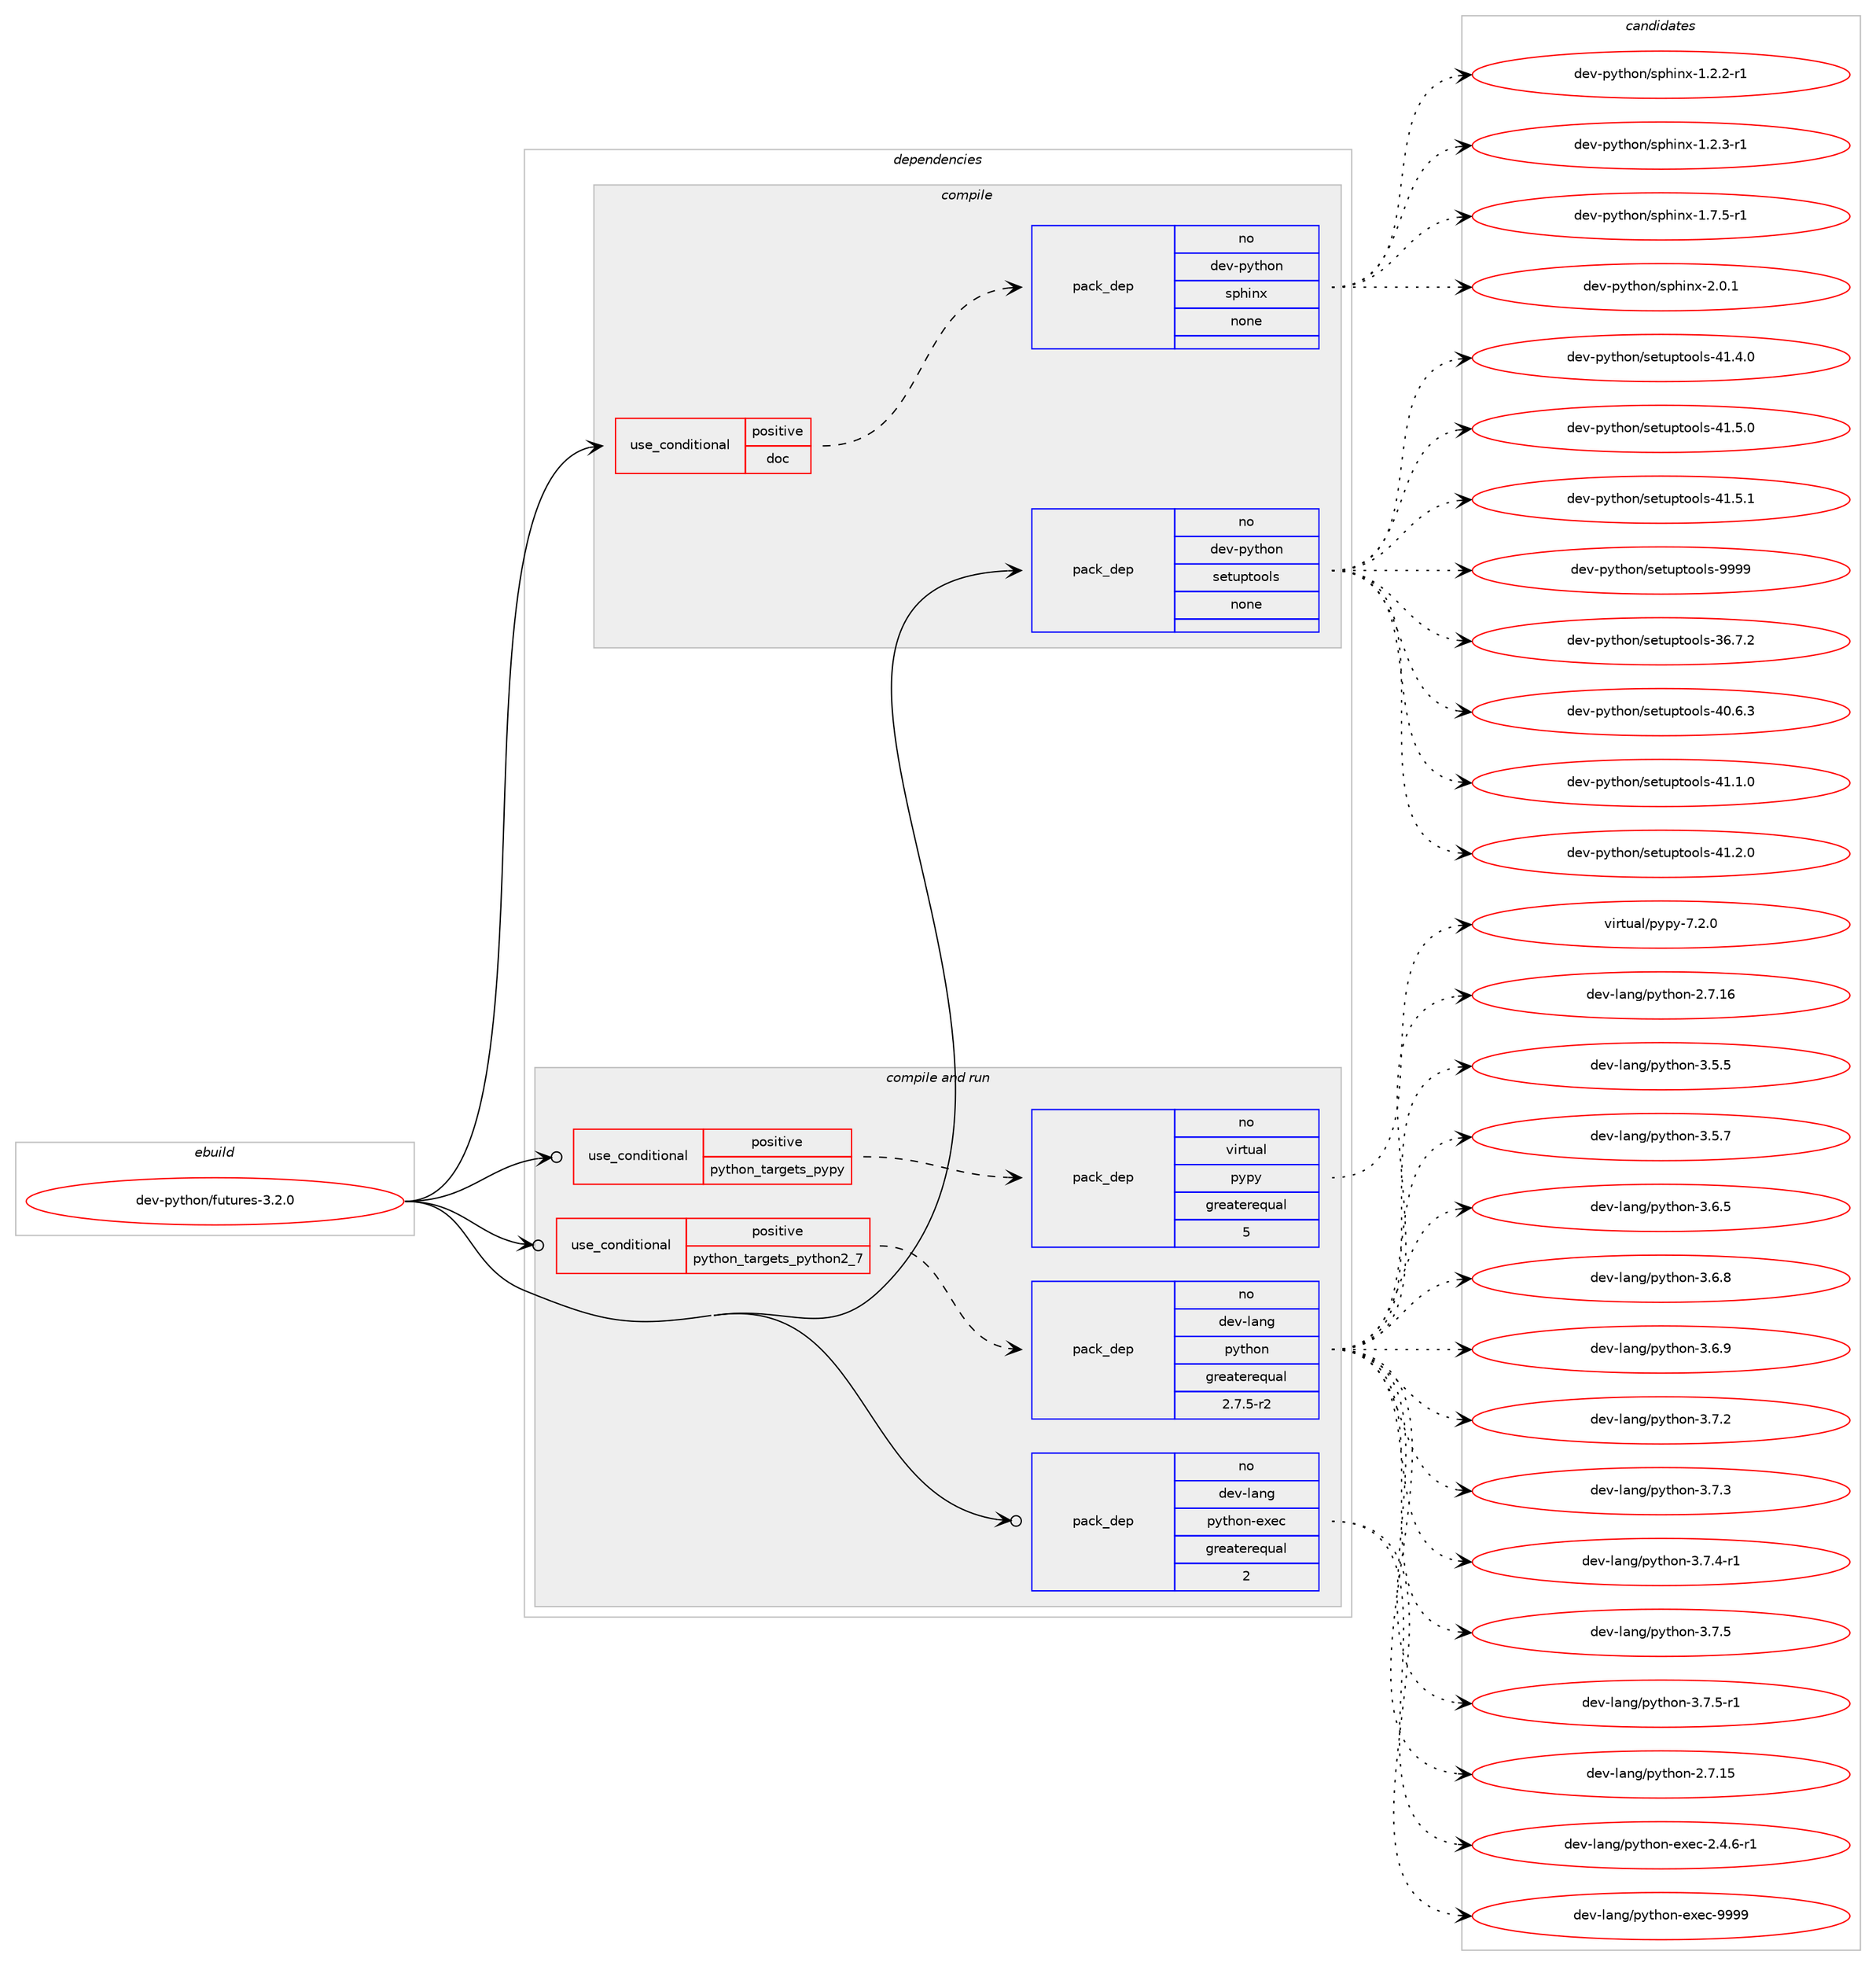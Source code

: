 digraph prolog {

# *************
# Graph options
# *************

newrank=true;
concentrate=true;
compound=true;
graph [rankdir=LR,fontname=Helvetica,fontsize=10,ranksep=1.5];#, ranksep=2.5, nodesep=0.2];
edge  [arrowhead=vee];
node  [fontname=Helvetica,fontsize=10];

# **********
# The ebuild
# **********

subgraph cluster_leftcol {
color=gray;
rank=same;
label=<<i>ebuild</i>>;
id [label="dev-python/futures-3.2.0", color=red, width=4, href="../dev-python/futures-3.2.0.svg"];
}

# ****************
# The dependencies
# ****************

subgraph cluster_midcol {
color=gray;
label=<<i>dependencies</i>>;
subgraph cluster_compile {
fillcolor="#eeeeee";
style=filled;
label=<<i>compile</i>>;
subgraph cond139858 {
dependency606107 [label=<<TABLE BORDER="0" CELLBORDER="1" CELLSPACING="0" CELLPADDING="4"><TR><TD ROWSPAN="3" CELLPADDING="10">use_conditional</TD></TR><TR><TD>positive</TD></TR><TR><TD>doc</TD></TR></TABLE>>, shape=none, color=red];
subgraph pack454452 {
dependency606108 [label=<<TABLE BORDER="0" CELLBORDER="1" CELLSPACING="0" CELLPADDING="4" WIDTH="220"><TR><TD ROWSPAN="6" CELLPADDING="30">pack_dep</TD></TR><TR><TD WIDTH="110">no</TD></TR><TR><TD>dev-python</TD></TR><TR><TD>sphinx</TD></TR><TR><TD>none</TD></TR><TR><TD></TD></TR></TABLE>>, shape=none, color=blue];
}
dependency606107:e -> dependency606108:w [weight=20,style="dashed",arrowhead="vee"];
}
id:e -> dependency606107:w [weight=20,style="solid",arrowhead="vee"];
subgraph pack454453 {
dependency606109 [label=<<TABLE BORDER="0" CELLBORDER="1" CELLSPACING="0" CELLPADDING="4" WIDTH="220"><TR><TD ROWSPAN="6" CELLPADDING="30">pack_dep</TD></TR><TR><TD WIDTH="110">no</TD></TR><TR><TD>dev-python</TD></TR><TR><TD>setuptools</TD></TR><TR><TD>none</TD></TR><TR><TD></TD></TR></TABLE>>, shape=none, color=blue];
}
id:e -> dependency606109:w [weight=20,style="solid",arrowhead="vee"];
}
subgraph cluster_compileandrun {
fillcolor="#eeeeee";
style=filled;
label=<<i>compile and run</i>>;
subgraph cond139859 {
dependency606110 [label=<<TABLE BORDER="0" CELLBORDER="1" CELLSPACING="0" CELLPADDING="4"><TR><TD ROWSPAN="3" CELLPADDING="10">use_conditional</TD></TR><TR><TD>positive</TD></TR><TR><TD>python_targets_pypy</TD></TR></TABLE>>, shape=none, color=red];
subgraph pack454454 {
dependency606111 [label=<<TABLE BORDER="0" CELLBORDER="1" CELLSPACING="0" CELLPADDING="4" WIDTH="220"><TR><TD ROWSPAN="6" CELLPADDING="30">pack_dep</TD></TR><TR><TD WIDTH="110">no</TD></TR><TR><TD>virtual</TD></TR><TR><TD>pypy</TD></TR><TR><TD>greaterequal</TD></TR><TR><TD>5</TD></TR></TABLE>>, shape=none, color=blue];
}
dependency606110:e -> dependency606111:w [weight=20,style="dashed",arrowhead="vee"];
}
id:e -> dependency606110:w [weight=20,style="solid",arrowhead="odotvee"];
subgraph cond139860 {
dependency606112 [label=<<TABLE BORDER="0" CELLBORDER="1" CELLSPACING="0" CELLPADDING="4"><TR><TD ROWSPAN="3" CELLPADDING="10">use_conditional</TD></TR><TR><TD>positive</TD></TR><TR><TD>python_targets_python2_7</TD></TR></TABLE>>, shape=none, color=red];
subgraph pack454455 {
dependency606113 [label=<<TABLE BORDER="0" CELLBORDER="1" CELLSPACING="0" CELLPADDING="4" WIDTH="220"><TR><TD ROWSPAN="6" CELLPADDING="30">pack_dep</TD></TR><TR><TD WIDTH="110">no</TD></TR><TR><TD>dev-lang</TD></TR><TR><TD>python</TD></TR><TR><TD>greaterequal</TD></TR><TR><TD>2.7.5-r2</TD></TR></TABLE>>, shape=none, color=blue];
}
dependency606112:e -> dependency606113:w [weight=20,style="dashed",arrowhead="vee"];
}
id:e -> dependency606112:w [weight=20,style="solid",arrowhead="odotvee"];
subgraph pack454456 {
dependency606114 [label=<<TABLE BORDER="0" CELLBORDER="1" CELLSPACING="0" CELLPADDING="4" WIDTH="220"><TR><TD ROWSPAN="6" CELLPADDING="30">pack_dep</TD></TR><TR><TD WIDTH="110">no</TD></TR><TR><TD>dev-lang</TD></TR><TR><TD>python-exec</TD></TR><TR><TD>greaterequal</TD></TR><TR><TD>2</TD></TR></TABLE>>, shape=none, color=blue];
}
id:e -> dependency606114:w [weight=20,style="solid",arrowhead="odotvee"];
}
subgraph cluster_run {
fillcolor="#eeeeee";
style=filled;
label=<<i>run</i>>;
}
}

# **************
# The candidates
# **************

subgraph cluster_choices {
rank=same;
color=gray;
label=<<i>candidates</i>>;

subgraph choice454452 {
color=black;
nodesep=1;
choice10010111845112121116104111110471151121041051101204549465046504511449 [label="dev-python/sphinx-1.2.2-r1", color=red, width=4,href="../dev-python/sphinx-1.2.2-r1.svg"];
choice10010111845112121116104111110471151121041051101204549465046514511449 [label="dev-python/sphinx-1.2.3-r1", color=red, width=4,href="../dev-python/sphinx-1.2.3-r1.svg"];
choice10010111845112121116104111110471151121041051101204549465546534511449 [label="dev-python/sphinx-1.7.5-r1", color=red, width=4,href="../dev-python/sphinx-1.7.5-r1.svg"];
choice1001011184511212111610411111047115112104105110120455046484649 [label="dev-python/sphinx-2.0.1", color=red, width=4,href="../dev-python/sphinx-2.0.1.svg"];
dependency606108:e -> choice10010111845112121116104111110471151121041051101204549465046504511449:w [style=dotted,weight="100"];
dependency606108:e -> choice10010111845112121116104111110471151121041051101204549465046514511449:w [style=dotted,weight="100"];
dependency606108:e -> choice10010111845112121116104111110471151121041051101204549465546534511449:w [style=dotted,weight="100"];
dependency606108:e -> choice1001011184511212111610411111047115112104105110120455046484649:w [style=dotted,weight="100"];
}
subgraph choice454453 {
color=black;
nodesep=1;
choice100101118451121211161041111104711510111611711211611111110811545515446554650 [label="dev-python/setuptools-36.7.2", color=red, width=4,href="../dev-python/setuptools-36.7.2.svg"];
choice100101118451121211161041111104711510111611711211611111110811545524846544651 [label="dev-python/setuptools-40.6.3", color=red, width=4,href="../dev-python/setuptools-40.6.3.svg"];
choice100101118451121211161041111104711510111611711211611111110811545524946494648 [label="dev-python/setuptools-41.1.0", color=red, width=4,href="../dev-python/setuptools-41.1.0.svg"];
choice100101118451121211161041111104711510111611711211611111110811545524946504648 [label="dev-python/setuptools-41.2.0", color=red, width=4,href="../dev-python/setuptools-41.2.0.svg"];
choice100101118451121211161041111104711510111611711211611111110811545524946524648 [label="dev-python/setuptools-41.4.0", color=red, width=4,href="../dev-python/setuptools-41.4.0.svg"];
choice100101118451121211161041111104711510111611711211611111110811545524946534648 [label="dev-python/setuptools-41.5.0", color=red, width=4,href="../dev-python/setuptools-41.5.0.svg"];
choice100101118451121211161041111104711510111611711211611111110811545524946534649 [label="dev-python/setuptools-41.5.1", color=red, width=4,href="../dev-python/setuptools-41.5.1.svg"];
choice10010111845112121116104111110471151011161171121161111111081154557575757 [label="dev-python/setuptools-9999", color=red, width=4,href="../dev-python/setuptools-9999.svg"];
dependency606109:e -> choice100101118451121211161041111104711510111611711211611111110811545515446554650:w [style=dotted,weight="100"];
dependency606109:e -> choice100101118451121211161041111104711510111611711211611111110811545524846544651:w [style=dotted,weight="100"];
dependency606109:e -> choice100101118451121211161041111104711510111611711211611111110811545524946494648:w [style=dotted,weight="100"];
dependency606109:e -> choice100101118451121211161041111104711510111611711211611111110811545524946504648:w [style=dotted,weight="100"];
dependency606109:e -> choice100101118451121211161041111104711510111611711211611111110811545524946524648:w [style=dotted,weight="100"];
dependency606109:e -> choice100101118451121211161041111104711510111611711211611111110811545524946534648:w [style=dotted,weight="100"];
dependency606109:e -> choice100101118451121211161041111104711510111611711211611111110811545524946534649:w [style=dotted,weight="100"];
dependency606109:e -> choice10010111845112121116104111110471151011161171121161111111081154557575757:w [style=dotted,weight="100"];
}
subgraph choice454454 {
color=black;
nodesep=1;
choice1181051141161179710847112121112121455546504648 [label="virtual/pypy-7.2.0", color=red, width=4,href="../virtual/pypy-7.2.0.svg"];
dependency606111:e -> choice1181051141161179710847112121112121455546504648:w [style=dotted,weight="100"];
}
subgraph choice454455 {
color=black;
nodesep=1;
choice10010111845108971101034711212111610411111045504655464953 [label="dev-lang/python-2.7.15", color=red, width=4,href="../dev-lang/python-2.7.15.svg"];
choice10010111845108971101034711212111610411111045504655464954 [label="dev-lang/python-2.7.16", color=red, width=4,href="../dev-lang/python-2.7.16.svg"];
choice100101118451089711010347112121116104111110455146534653 [label="dev-lang/python-3.5.5", color=red, width=4,href="../dev-lang/python-3.5.5.svg"];
choice100101118451089711010347112121116104111110455146534655 [label="dev-lang/python-3.5.7", color=red, width=4,href="../dev-lang/python-3.5.7.svg"];
choice100101118451089711010347112121116104111110455146544653 [label="dev-lang/python-3.6.5", color=red, width=4,href="../dev-lang/python-3.6.5.svg"];
choice100101118451089711010347112121116104111110455146544656 [label="dev-lang/python-3.6.8", color=red, width=4,href="../dev-lang/python-3.6.8.svg"];
choice100101118451089711010347112121116104111110455146544657 [label="dev-lang/python-3.6.9", color=red, width=4,href="../dev-lang/python-3.6.9.svg"];
choice100101118451089711010347112121116104111110455146554650 [label="dev-lang/python-3.7.2", color=red, width=4,href="../dev-lang/python-3.7.2.svg"];
choice100101118451089711010347112121116104111110455146554651 [label="dev-lang/python-3.7.3", color=red, width=4,href="../dev-lang/python-3.7.3.svg"];
choice1001011184510897110103471121211161041111104551465546524511449 [label="dev-lang/python-3.7.4-r1", color=red, width=4,href="../dev-lang/python-3.7.4-r1.svg"];
choice100101118451089711010347112121116104111110455146554653 [label="dev-lang/python-3.7.5", color=red, width=4,href="../dev-lang/python-3.7.5.svg"];
choice1001011184510897110103471121211161041111104551465546534511449 [label="dev-lang/python-3.7.5-r1", color=red, width=4,href="../dev-lang/python-3.7.5-r1.svg"];
dependency606113:e -> choice10010111845108971101034711212111610411111045504655464953:w [style=dotted,weight="100"];
dependency606113:e -> choice10010111845108971101034711212111610411111045504655464954:w [style=dotted,weight="100"];
dependency606113:e -> choice100101118451089711010347112121116104111110455146534653:w [style=dotted,weight="100"];
dependency606113:e -> choice100101118451089711010347112121116104111110455146534655:w [style=dotted,weight="100"];
dependency606113:e -> choice100101118451089711010347112121116104111110455146544653:w [style=dotted,weight="100"];
dependency606113:e -> choice100101118451089711010347112121116104111110455146544656:w [style=dotted,weight="100"];
dependency606113:e -> choice100101118451089711010347112121116104111110455146544657:w [style=dotted,weight="100"];
dependency606113:e -> choice100101118451089711010347112121116104111110455146554650:w [style=dotted,weight="100"];
dependency606113:e -> choice100101118451089711010347112121116104111110455146554651:w [style=dotted,weight="100"];
dependency606113:e -> choice1001011184510897110103471121211161041111104551465546524511449:w [style=dotted,weight="100"];
dependency606113:e -> choice100101118451089711010347112121116104111110455146554653:w [style=dotted,weight="100"];
dependency606113:e -> choice1001011184510897110103471121211161041111104551465546534511449:w [style=dotted,weight="100"];
}
subgraph choice454456 {
color=black;
nodesep=1;
choice10010111845108971101034711212111610411111045101120101994550465246544511449 [label="dev-lang/python-exec-2.4.6-r1", color=red, width=4,href="../dev-lang/python-exec-2.4.6-r1.svg"];
choice10010111845108971101034711212111610411111045101120101994557575757 [label="dev-lang/python-exec-9999", color=red, width=4,href="../dev-lang/python-exec-9999.svg"];
dependency606114:e -> choice10010111845108971101034711212111610411111045101120101994550465246544511449:w [style=dotted,weight="100"];
dependency606114:e -> choice10010111845108971101034711212111610411111045101120101994557575757:w [style=dotted,weight="100"];
}
}

}
